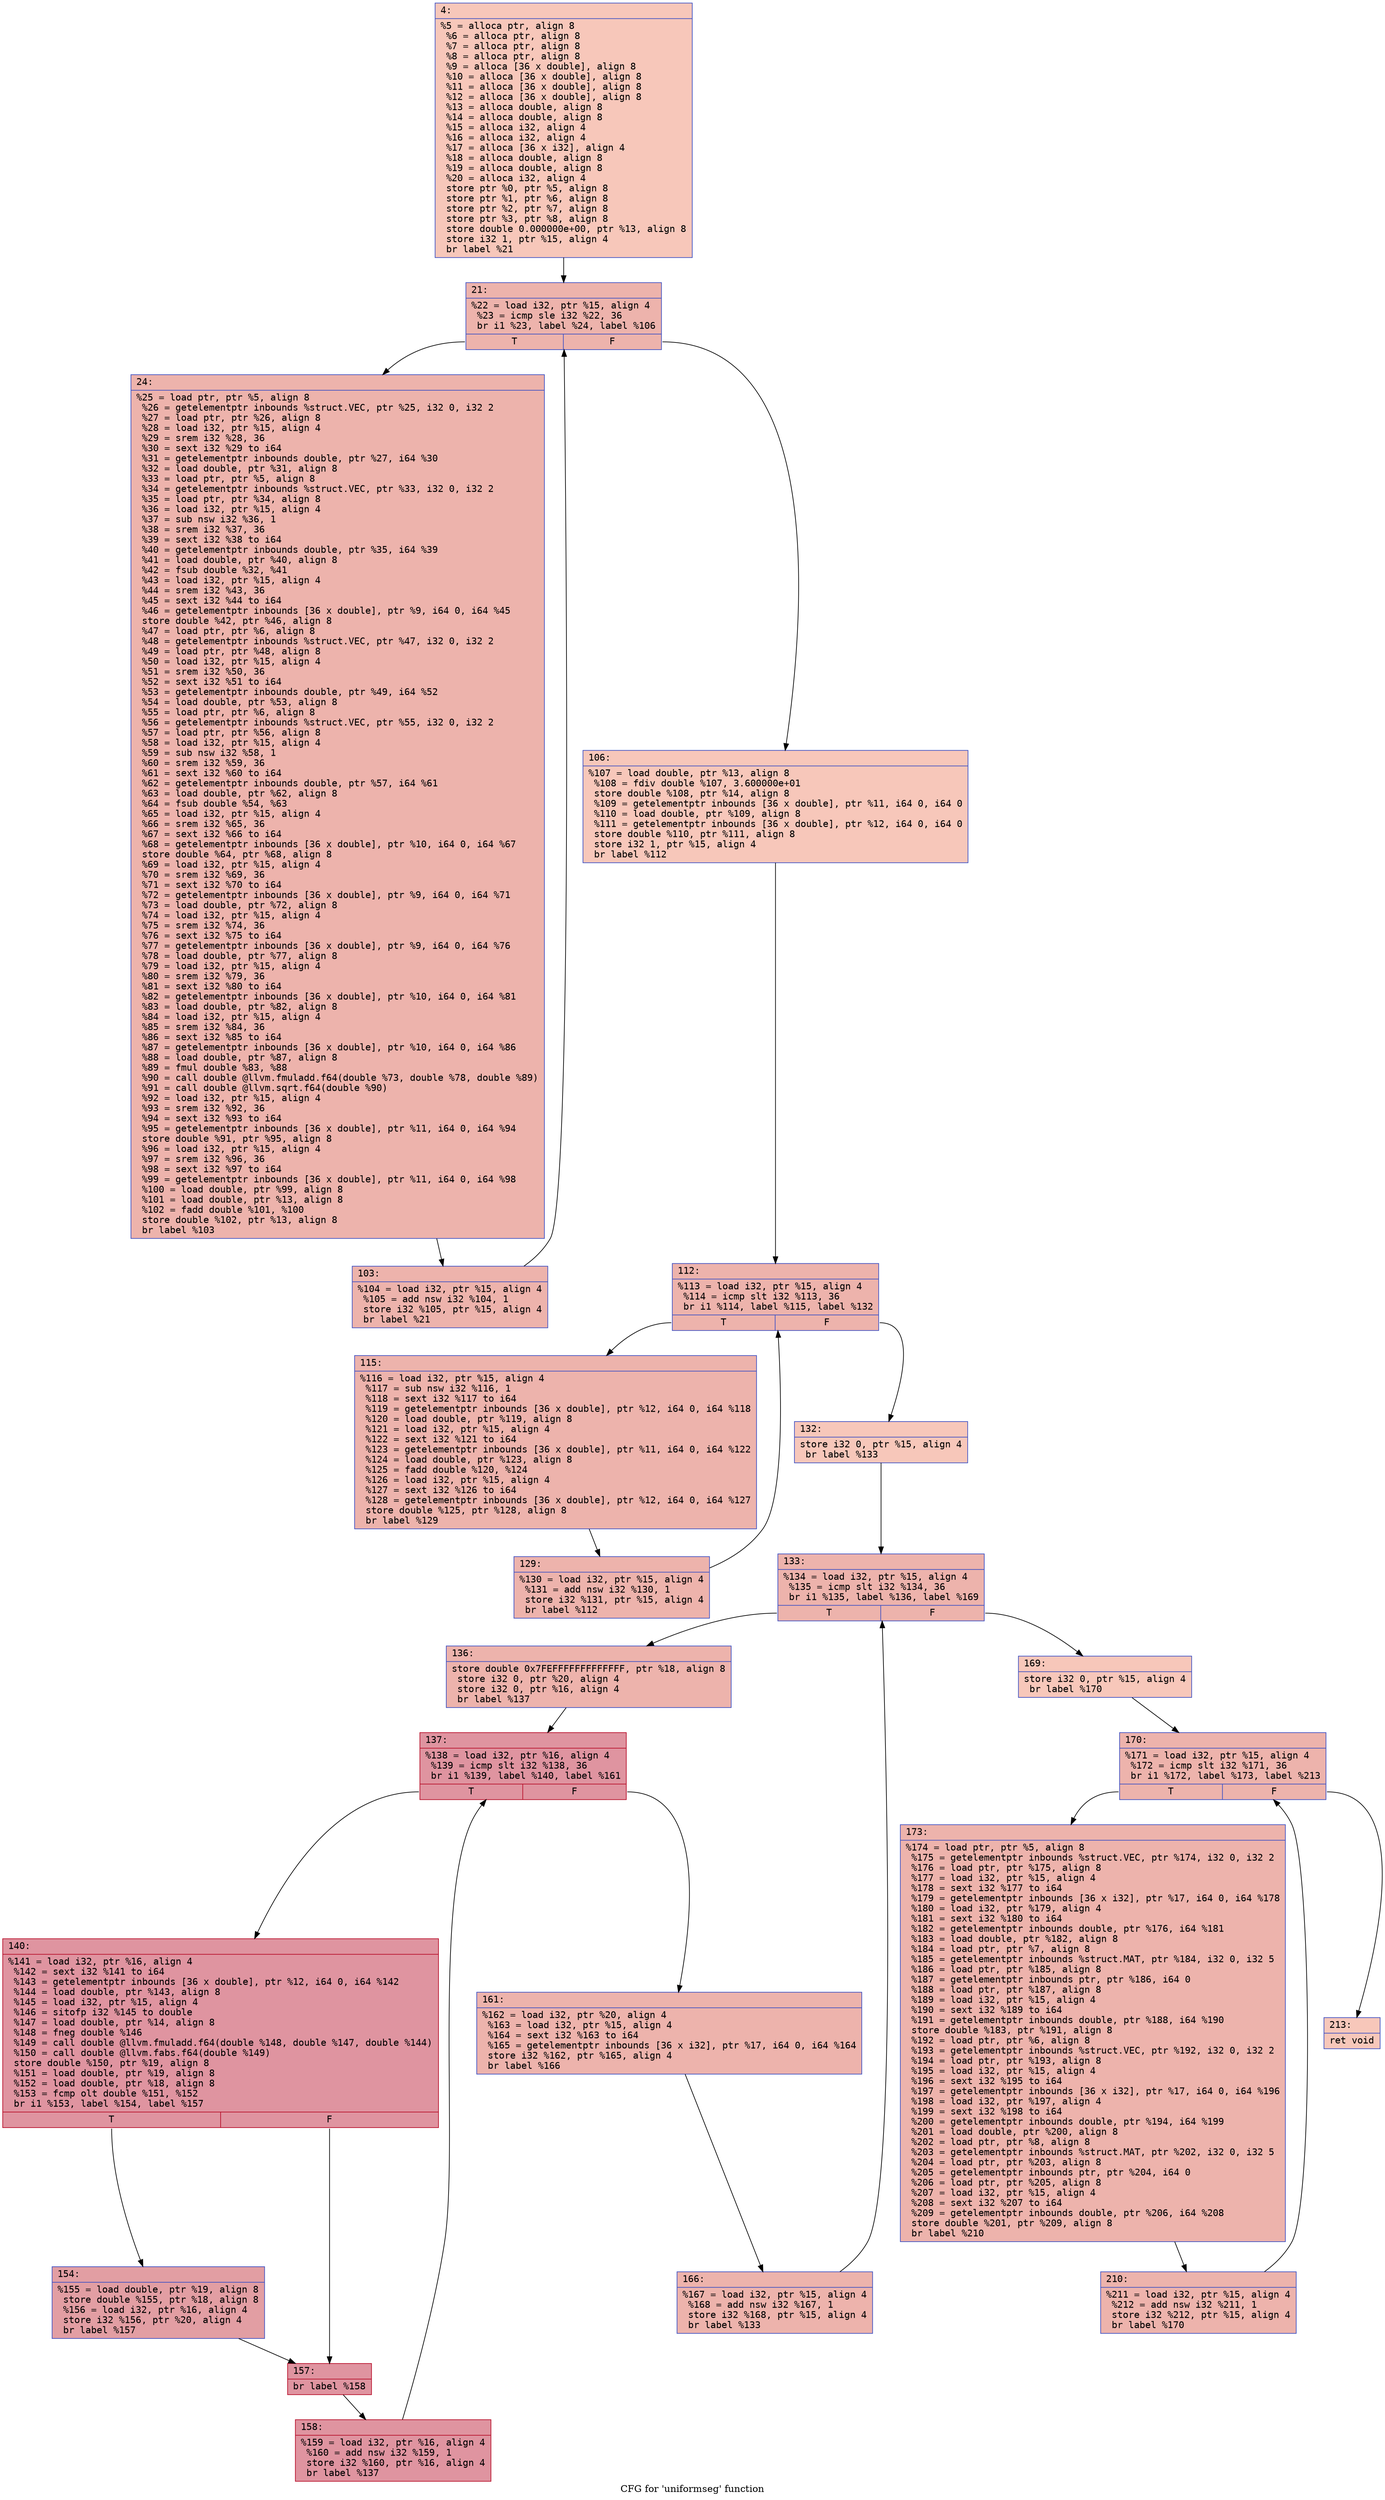 digraph "CFG for 'uniformseg' function" {
	label="CFG for 'uniformseg' function";

	Node0x600002c14550 [shape=record,color="#3d50c3ff", style=filled, fillcolor="#ec7f6370" fontname="Courier",label="{4:\l|  %5 = alloca ptr, align 8\l  %6 = alloca ptr, align 8\l  %7 = alloca ptr, align 8\l  %8 = alloca ptr, align 8\l  %9 = alloca [36 x double], align 8\l  %10 = alloca [36 x double], align 8\l  %11 = alloca [36 x double], align 8\l  %12 = alloca [36 x double], align 8\l  %13 = alloca double, align 8\l  %14 = alloca double, align 8\l  %15 = alloca i32, align 4\l  %16 = alloca i32, align 4\l  %17 = alloca [36 x i32], align 4\l  %18 = alloca double, align 8\l  %19 = alloca double, align 8\l  %20 = alloca i32, align 4\l  store ptr %0, ptr %5, align 8\l  store ptr %1, ptr %6, align 8\l  store ptr %2, ptr %7, align 8\l  store ptr %3, ptr %8, align 8\l  store double 0.000000e+00, ptr %13, align 8\l  store i32 1, ptr %15, align 4\l  br label %21\l}"];
	Node0x600002c14550 -> Node0x600002c145a0[tooltip="4 -> 21\nProbability 100.00%" ];
	Node0x600002c145a0 [shape=record,color="#3d50c3ff", style=filled, fillcolor="#d6524470" fontname="Courier",label="{21:\l|  %22 = load i32, ptr %15, align 4\l  %23 = icmp sle i32 %22, 36\l  br i1 %23, label %24, label %106\l|{<s0>T|<s1>F}}"];
	Node0x600002c145a0:s0 -> Node0x600002c145f0[tooltip="21 -> 24\nProbability 96.88%" ];
	Node0x600002c145a0:s1 -> Node0x600002c14690[tooltip="21 -> 106\nProbability 3.12%" ];
	Node0x600002c145f0 [shape=record,color="#3d50c3ff", style=filled, fillcolor="#d6524470" fontname="Courier",label="{24:\l|  %25 = load ptr, ptr %5, align 8\l  %26 = getelementptr inbounds %struct.VEC, ptr %25, i32 0, i32 2\l  %27 = load ptr, ptr %26, align 8\l  %28 = load i32, ptr %15, align 4\l  %29 = srem i32 %28, 36\l  %30 = sext i32 %29 to i64\l  %31 = getelementptr inbounds double, ptr %27, i64 %30\l  %32 = load double, ptr %31, align 8\l  %33 = load ptr, ptr %5, align 8\l  %34 = getelementptr inbounds %struct.VEC, ptr %33, i32 0, i32 2\l  %35 = load ptr, ptr %34, align 8\l  %36 = load i32, ptr %15, align 4\l  %37 = sub nsw i32 %36, 1\l  %38 = srem i32 %37, 36\l  %39 = sext i32 %38 to i64\l  %40 = getelementptr inbounds double, ptr %35, i64 %39\l  %41 = load double, ptr %40, align 8\l  %42 = fsub double %32, %41\l  %43 = load i32, ptr %15, align 4\l  %44 = srem i32 %43, 36\l  %45 = sext i32 %44 to i64\l  %46 = getelementptr inbounds [36 x double], ptr %9, i64 0, i64 %45\l  store double %42, ptr %46, align 8\l  %47 = load ptr, ptr %6, align 8\l  %48 = getelementptr inbounds %struct.VEC, ptr %47, i32 0, i32 2\l  %49 = load ptr, ptr %48, align 8\l  %50 = load i32, ptr %15, align 4\l  %51 = srem i32 %50, 36\l  %52 = sext i32 %51 to i64\l  %53 = getelementptr inbounds double, ptr %49, i64 %52\l  %54 = load double, ptr %53, align 8\l  %55 = load ptr, ptr %6, align 8\l  %56 = getelementptr inbounds %struct.VEC, ptr %55, i32 0, i32 2\l  %57 = load ptr, ptr %56, align 8\l  %58 = load i32, ptr %15, align 4\l  %59 = sub nsw i32 %58, 1\l  %60 = srem i32 %59, 36\l  %61 = sext i32 %60 to i64\l  %62 = getelementptr inbounds double, ptr %57, i64 %61\l  %63 = load double, ptr %62, align 8\l  %64 = fsub double %54, %63\l  %65 = load i32, ptr %15, align 4\l  %66 = srem i32 %65, 36\l  %67 = sext i32 %66 to i64\l  %68 = getelementptr inbounds [36 x double], ptr %10, i64 0, i64 %67\l  store double %64, ptr %68, align 8\l  %69 = load i32, ptr %15, align 4\l  %70 = srem i32 %69, 36\l  %71 = sext i32 %70 to i64\l  %72 = getelementptr inbounds [36 x double], ptr %9, i64 0, i64 %71\l  %73 = load double, ptr %72, align 8\l  %74 = load i32, ptr %15, align 4\l  %75 = srem i32 %74, 36\l  %76 = sext i32 %75 to i64\l  %77 = getelementptr inbounds [36 x double], ptr %9, i64 0, i64 %76\l  %78 = load double, ptr %77, align 8\l  %79 = load i32, ptr %15, align 4\l  %80 = srem i32 %79, 36\l  %81 = sext i32 %80 to i64\l  %82 = getelementptr inbounds [36 x double], ptr %10, i64 0, i64 %81\l  %83 = load double, ptr %82, align 8\l  %84 = load i32, ptr %15, align 4\l  %85 = srem i32 %84, 36\l  %86 = sext i32 %85 to i64\l  %87 = getelementptr inbounds [36 x double], ptr %10, i64 0, i64 %86\l  %88 = load double, ptr %87, align 8\l  %89 = fmul double %83, %88\l  %90 = call double @llvm.fmuladd.f64(double %73, double %78, double %89)\l  %91 = call double @llvm.sqrt.f64(double %90)\l  %92 = load i32, ptr %15, align 4\l  %93 = srem i32 %92, 36\l  %94 = sext i32 %93 to i64\l  %95 = getelementptr inbounds [36 x double], ptr %11, i64 0, i64 %94\l  store double %91, ptr %95, align 8\l  %96 = load i32, ptr %15, align 4\l  %97 = srem i32 %96, 36\l  %98 = sext i32 %97 to i64\l  %99 = getelementptr inbounds [36 x double], ptr %11, i64 0, i64 %98\l  %100 = load double, ptr %99, align 8\l  %101 = load double, ptr %13, align 8\l  %102 = fadd double %101, %100\l  store double %102, ptr %13, align 8\l  br label %103\l}"];
	Node0x600002c145f0 -> Node0x600002c14640[tooltip="24 -> 103\nProbability 100.00%" ];
	Node0x600002c14640 [shape=record,color="#3d50c3ff", style=filled, fillcolor="#d6524470" fontname="Courier",label="{103:\l|  %104 = load i32, ptr %15, align 4\l  %105 = add nsw i32 %104, 1\l  store i32 %105, ptr %15, align 4\l  br label %21\l}"];
	Node0x600002c14640 -> Node0x600002c145a0[tooltip="103 -> 21\nProbability 100.00%" ];
	Node0x600002c14690 [shape=record,color="#3d50c3ff", style=filled, fillcolor="#ec7f6370" fontname="Courier",label="{106:\l|  %107 = load double, ptr %13, align 8\l  %108 = fdiv double %107, 3.600000e+01\l  store double %108, ptr %14, align 8\l  %109 = getelementptr inbounds [36 x double], ptr %11, i64 0, i64 0\l  %110 = load double, ptr %109, align 8\l  %111 = getelementptr inbounds [36 x double], ptr %12, i64 0, i64 0\l  store double %110, ptr %111, align 8\l  store i32 1, ptr %15, align 4\l  br label %112\l}"];
	Node0x600002c14690 -> Node0x600002c146e0[tooltip="106 -> 112\nProbability 100.00%" ];
	Node0x600002c146e0 [shape=record,color="#3d50c3ff", style=filled, fillcolor="#d6524470" fontname="Courier",label="{112:\l|  %113 = load i32, ptr %15, align 4\l  %114 = icmp slt i32 %113, 36\l  br i1 %114, label %115, label %132\l|{<s0>T|<s1>F}}"];
	Node0x600002c146e0:s0 -> Node0x600002c14730[tooltip="112 -> 115\nProbability 96.88%" ];
	Node0x600002c146e0:s1 -> Node0x600002c147d0[tooltip="112 -> 132\nProbability 3.12%" ];
	Node0x600002c14730 [shape=record,color="#3d50c3ff", style=filled, fillcolor="#d6524470" fontname="Courier",label="{115:\l|  %116 = load i32, ptr %15, align 4\l  %117 = sub nsw i32 %116, 1\l  %118 = sext i32 %117 to i64\l  %119 = getelementptr inbounds [36 x double], ptr %12, i64 0, i64 %118\l  %120 = load double, ptr %119, align 8\l  %121 = load i32, ptr %15, align 4\l  %122 = sext i32 %121 to i64\l  %123 = getelementptr inbounds [36 x double], ptr %11, i64 0, i64 %122\l  %124 = load double, ptr %123, align 8\l  %125 = fadd double %120, %124\l  %126 = load i32, ptr %15, align 4\l  %127 = sext i32 %126 to i64\l  %128 = getelementptr inbounds [36 x double], ptr %12, i64 0, i64 %127\l  store double %125, ptr %128, align 8\l  br label %129\l}"];
	Node0x600002c14730 -> Node0x600002c14780[tooltip="115 -> 129\nProbability 100.00%" ];
	Node0x600002c14780 [shape=record,color="#3d50c3ff", style=filled, fillcolor="#d6524470" fontname="Courier",label="{129:\l|  %130 = load i32, ptr %15, align 4\l  %131 = add nsw i32 %130, 1\l  store i32 %131, ptr %15, align 4\l  br label %112\l}"];
	Node0x600002c14780 -> Node0x600002c146e0[tooltip="129 -> 112\nProbability 100.00%" ];
	Node0x600002c147d0 [shape=record,color="#3d50c3ff", style=filled, fillcolor="#ec7f6370" fontname="Courier",label="{132:\l|  store i32 0, ptr %15, align 4\l  br label %133\l}"];
	Node0x600002c147d0 -> Node0x600002c14820[tooltip="132 -> 133\nProbability 100.00%" ];
	Node0x600002c14820 [shape=record,color="#3d50c3ff", style=filled, fillcolor="#d6524470" fontname="Courier",label="{133:\l|  %134 = load i32, ptr %15, align 4\l  %135 = icmp slt i32 %134, 36\l  br i1 %135, label %136, label %169\l|{<s0>T|<s1>F}}"];
	Node0x600002c14820:s0 -> Node0x600002c14870[tooltip="133 -> 136\nProbability 96.88%" ];
	Node0x600002c14820:s1 -> Node0x600002c14af0[tooltip="133 -> 169\nProbability 3.12%" ];
	Node0x600002c14870 [shape=record,color="#3d50c3ff", style=filled, fillcolor="#d6524470" fontname="Courier",label="{136:\l|  store double 0x7FEFFFFFFFFFFFFF, ptr %18, align 8\l  store i32 0, ptr %20, align 4\l  store i32 0, ptr %16, align 4\l  br label %137\l}"];
	Node0x600002c14870 -> Node0x600002c148c0[tooltip="136 -> 137\nProbability 100.00%" ];
	Node0x600002c148c0 [shape=record,color="#b70d28ff", style=filled, fillcolor="#b70d2870" fontname="Courier",label="{137:\l|  %138 = load i32, ptr %16, align 4\l  %139 = icmp slt i32 %138, 36\l  br i1 %139, label %140, label %161\l|{<s0>T|<s1>F}}"];
	Node0x600002c148c0:s0 -> Node0x600002c14910[tooltip="137 -> 140\nProbability 96.88%" ];
	Node0x600002c148c0:s1 -> Node0x600002c14a50[tooltip="137 -> 161\nProbability 3.12%" ];
	Node0x600002c14910 [shape=record,color="#b70d28ff", style=filled, fillcolor="#b70d2870" fontname="Courier",label="{140:\l|  %141 = load i32, ptr %16, align 4\l  %142 = sext i32 %141 to i64\l  %143 = getelementptr inbounds [36 x double], ptr %12, i64 0, i64 %142\l  %144 = load double, ptr %143, align 8\l  %145 = load i32, ptr %15, align 4\l  %146 = sitofp i32 %145 to double\l  %147 = load double, ptr %14, align 8\l  %148 = fneg double %146\l  %149 = call double @llvm.fmuladd.f64(double %148, double %147, double %144)\l  %150 = call double @llvm.fabs.f64(double %149)\l  store double %150, ptr %19, align 8\l  %151 = load double, ptr %19, align 8\l  %152 = load double, ptr %18, align 8\l  %153 = fcmp olt double %151, %152\l  br i1 %153, label %154, label %157\l|{<s0>T|<s1>F}}"];
	Node0x600002c14910:s0 -> Node0x600002c14960[tooltip="140 -> 154\nProbability 50.00%" ];
	Node0x600002c14910:s1 -> Node0x600002c149b0[tooltip="140 -> 157\nProbability 50.00%" ];
	Node0x600002c14960 [shape=record,color="#3d50c3ff", style=filled, fillcolor="#be242e70" fontname="Courier",label="{154:\l|  %155 = load double, ptr %19, align 8\l  store double %155, ptr %18, align 8\l  %156 = load i32, ptr %16, align 4\l  store i32 %156, ptr %20, align 4\l  br label %157\l}"];
	Node0x600002c14960 -> Node0x600002c149b0[tooltip="154 -> 157\nProbability 100.00%" ];
	Node0x600002c149b0 [shape=record,color="#b70d28ff", style=filled, fillcolor="#b70d2870" fontname="Courier",label="{157:\l|  br label %158\l}"];
	Node0x600002c149b0 -> Node0x600002c14a00[tooltip="157 -> 158\nProbability 100.00%" ];
	Node0x600002c14a00 [shape=record,color="#b70d28ff", style=filled, fillcolor="#b70d2870" fontname="Courier",label="{158:\l|  %159 = load i32, ptr %16, align 4\l  %160 = add nsw i32 %159, 1\l  store i32 %160, ptr %16, align 4\l  br label %137\l}"];
	Node0x600002c14a00 -> Node0x600002c148c0[tooltip="158 -> 137\nProbability 100.00%" ];
	Node0x600002c14a50 [shape=record,color="#3d50c3ff", style=filled, fillcolor="#d6524470" fontname="Courier",label="{161:\l|  %162 = load i32, ptr %20, align 4\l  %163 = load i32, ptr %15, align 4\l  %164 = sext i32 %163 to i64\l  %165 = getelementptr inbounds [36 x i32], ptr %17, i64 0, i64 %164\l  store i32 %162, ptr %165, align 4\l  br label %166\l}"];
	Node0x600002c14a50 -> Node0x600002c14aa0[tooltip="161 -> 166\nProbability 100.00%" ];
	Node0x600002c14aa0 [shape=record,color="#3d50c3ff", style=filled, fillcolor="#d6524470" fontname="Courier",label="{166:\l|  %167 = load i32, ptr %15, align 4\l  %168 = add nsw i32 %167, 1\l  store i32 %168, ptr %15, align 4\l  br label %133\l}"];
	Node0x600002c14aa0 -> Node0x600002c14820[tooltip="166 -> 133\nProbability 100.00%" ];
	Node0x600002c14af0 [shape=record,color="#3d50c3ff", style=filled, fillcolor="#ec7f6370" fontname="Courier",label="{169:\l|  store i32 0, ptr %15, align 4\l  br label %170\l}"];
	Node0x600002c14af0 -> Node0x600002c14b40[tooltip="169 -> 170\nProbability 100.00%" ];
	Node0x600002c14b40 [shape=record,color="#3d50c3ff", style=filled, fillcolor="#d6524470" fontname="Courier",label="{170:\l|  %171 = load i32, ptr %15, align 4\l  %172 = icmp slt i32 %171, 36\l  br i1 %172, label %173, label %213\l|{<s0>T|<s1>F}}"];
	Node0x600002c14b40:s0 -> Node0x600002c14b90[tooltip="170 -> 173\nProbability 96.88%" ];
	Node0x600002c14b40:s1 -> Node0x600002c14c30[tooltip="170 -> 213\nProbability 3.12%" ];
	Node0x600002c14b90 [shape=record,color="#3d50c3ff", style=filled, fillcolor="#d6524470" fontname="Courier",label="{173:\l|  %174 = load ptr, ptr %5, align 8\l  %175 = getelementptr inbounds %struct.VEC, ptr %174, i32 0, i32 2\l  %176 = load ptr, ptr %175, align 8\l  %177 = load i32, ptr %15, align 4\l  %178 = sext i32 %177 to i64\l  %179 = getelementptr inbounds [36 x i32], ptr %17, i64 0, i64 %178\l  %180 = load i32, ptr %179, align 4\l  %181 = sext i32 %180 to i64\l  %182 = getelementptr inbounds double, ptr %176, i64 %181\l  %183 = load double, ptr %182, align 8\l  %184 = load ptr, ptr %7, align 8\l  %185 = getelementptr inbounds %struct.MAT, ptr %184, i32 0, i32 5\l  %186 = load ptr, ptr %185, align 8\l  %187 = getelementptr inbounds ptr, ptr %186, i64 0\l  %188 = load ptr, ptr %187, align 8\l  %189 = load i32, ptr %15, align 4\l  %190 = sext i32 %189 to i64\l  %191 = getelementptr inbounds double, ptr %188, i64 %190\l  store double %183, ptr %191, align 8\l  %192 = load ptr, ptr %6, align 8\l  %193 = getelementptr inbounds %struct.VEC, ptr %192, i32 0, i32 2\l  %194 = load ptr, ptr %193, align 8\l  %195 = load i32, ptr %15, align 4\l  %196 = sext i32 %195 to i64\l  %197 = getelementptr inbounds [36 x i32], ptr %17, i64 0, i64 %196\l  %198 = load i32, ptr %197, align 4\l  %199 = sext i32 %198 to i64\l  %200 = getelementptr inbounds double, ptr %194, i64 %199\l  %201 = load double, ptr %200, align 8\l  %202 = load ptr, ptr %8, align 8\l  %203 = getelementptr inbounds %struct.MAT, ptr %202, i32 0, i32 5\l  %204 = load ptr, ptr %203, align 8\l  %205 = getelementptr inbounds ptr, ptr %204, i64 0\l  %206 = load ptr, ptr %205, align 8\l  %207 = load i32, ptr %15, align 4\l  %208 = sext i32 %207 to i64\l  %209 = getelementptr inbounds double, ptr %206, i64 %208\l  store double %201, ptr %209, align 8\l  br label %210\l}"];
	Node0x600002c14b90 -> Node0x600002c14be0[tooltip="173 -> 210\nProbability 100.00%" ];
	Node0x600002c14be0 [shape=record,color="#3d50c3ff", style=filled, fillcolor="#d6524470" fontname="Courier",label="{210:\l|  %211 = load i32, ptr %15, align 4\l  %212 = add nsw i32 %211, 1\l  store i32 %212, ptr %15, align 4\l  br label %170\l}"];
	Node0x600002c14be0 -> Node0x600002c14b40[tooltip="210 -> 170\nProbability 100.00%" ];
	Node0x600002c14c30 [shape=record,color="#3d50c3ff", style=filled, fillcolor="#ec7f6370" fontname="Courier",label="{213:\l|  ret void\l}"];
}
